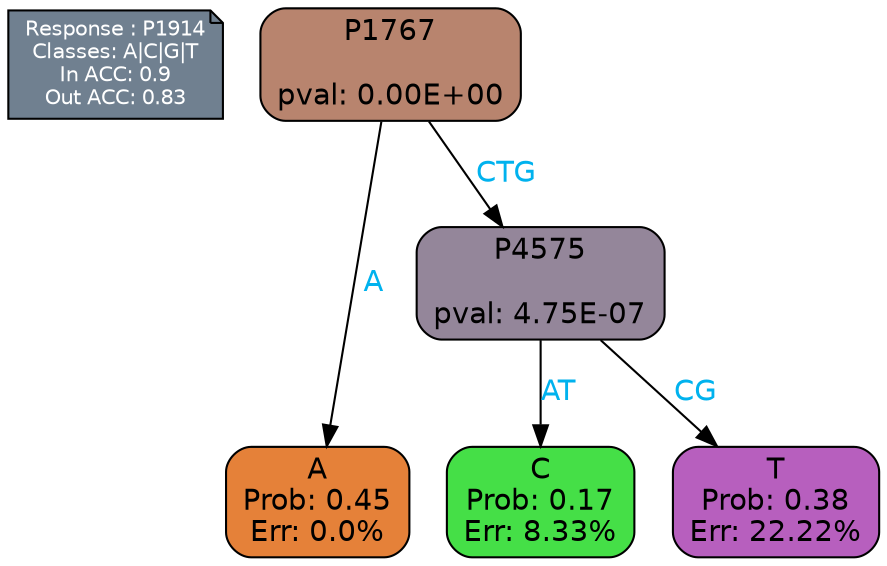 digraph Tree {
node [shape=box, style="filled, rounded", color="black", fontname=helvetica] ;
graph [ranksep=equally, splines=polylines, bgcolor=transparent, dpi=600] ;
edge [fontname=helvetica] ;
LEGEND [label="Response : P1914
Classes: A|C|G|T
In ACC: 0.9
Out ACC: 0.83
",shape=note,align=left,style=filled,fillcolor="slategray",fontcolor="white",fontsize=10];1 [label="P1767

pval: 0.00E+00", fillcolor="#b8846e"] ;
2 [label="A
Prob: 0.45
Err: 0.0%", fillcolor="#e58139"] ;
3 [label="P4575

pval: 4.75E-07", fillcolor="#94869a"] ;
4 [label="C
Prob: 0.17
Err: 8.33%", fillcolor="#45df47"] ;
5 [label="T
Prob: 0.38
Err: 22.22%", fillcolor="#b75fbe"] ;
1 -> 2 [label="A",fontcolor=deepskyblue2] ;
1 -> 3 [label="CTG",fontcolor=deepskyblue2] ;
3 -> 4 [label="AT",fontcolor=deepskyblue2] ;
3 -> 5 [label="CG",fontcolor=deepskyblue2] ;
{rank = same; 2;4;5;}{rank = same; LEGEND;1;}}